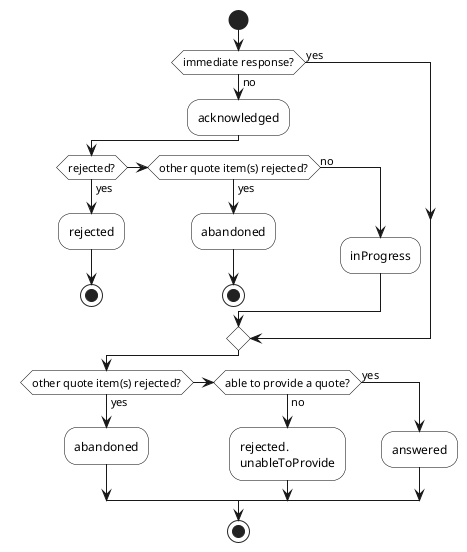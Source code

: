 @startuml


skinparam activity {
    BackgroundColor White
    BorderColor Black
}

start
if(immediate response?) then (no)
    :acknowledged;
    if(rejected?) then (yes)
        :rejected;
        stop
    elseif(other quote item(s) rejected?) then (yes)
        :abandoned;
        stop
    else (no)
        :inProgress;
        'goto information_check
    endif
else(yes)
    'goto information_check
endif
'label information_check
if(other quote item(s) rejected?) then (yes)
    :abandoned;
elseif(able to provide a quote?) then (no)
    :rejected.
    unableToProvide;
else(yes)
    :answered;
endif
stop

@enduml